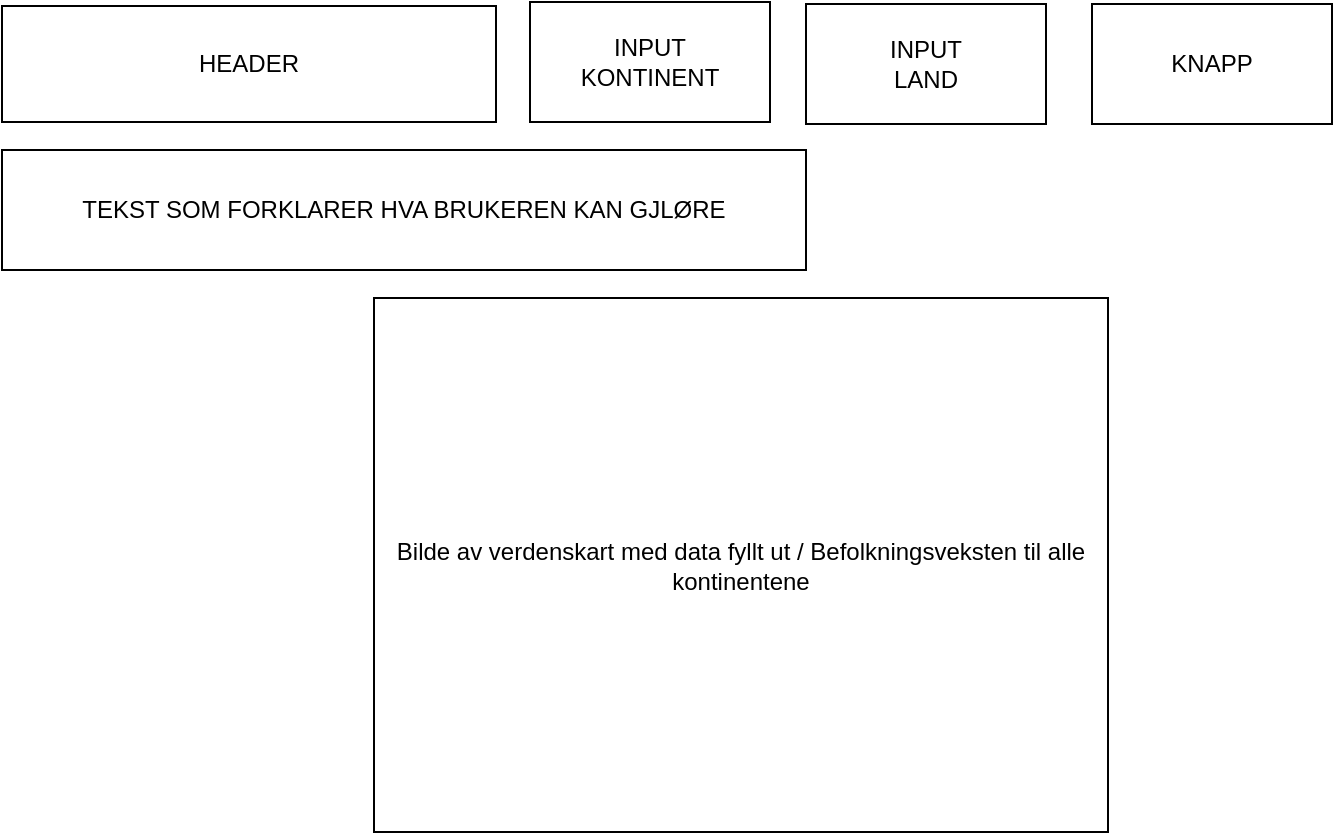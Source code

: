 <mxfile>
    <diagram id="A2ku0yjqqK3kB1jhPvBD" name="Page-1">
        <mxGraphModel dx="953" dy="449" grid="0" gridSize="10" guides="1" tooltips="1" connect="1" arrows="1" fold="1" page="1" pageScale="1" pageWidth="827" pageHeight="1169" math="0" shadow="0">
            <root>
                <mxCell id="0"/>
                <mxCell id="1" parent="0"/>
                <mxCell id="2" value="Bilde av verdenskart med data fyllt ut / Befolkningsveksten til alle&lt;br&gt;kontinentene" style="rounded=0;whiteSpace=wrap;html=1;" parent="1" vertex="1">
                    <mxGeometry x="230" y="184" width="367" height="267" as="geometry"/>
                </mxCell>
                <mxCell id="3" value="HEADER" style="rounded=0;whiteSpace=wrap;html=1;" parent="1" vertex="1">
                    <mxGeometry x="44" y="38" width="247" height="58" as="geometry"/>
                </mxCell>
                <mxCell id="4" value="TEKST SOM FORKLARER HVA BRUKEREN KAN GJLØRE" style="rounded=0;whiteSpace=wrap;html=1;" parent="1" vertex="1">
                    <mxGeometry x="44" y="110" width="402" height="60" as="geometry"/>
                </mxCell>
                <mxCell id="5" value="INPUT&lt;br&gt;KONTINENT" style="rounded=0;whiteSpace=wrap;html=1;" parent="1" vertex="1">
                    <mxGeometry x="308" y="36" width="120" height="60" as="geometry"/>
                </mxCell>
                <mxCell id="6" value="INPUT&lt;br&gt;LAND" style="rounded=0;whiteSpace=wrap;html=1;" parent="1" vertex="1">
                    <mxGeometry x="446" y="37" width="120" height="60" as="geometry"/>
                </mxCell>
                <mxCell id="7" value="KNAPP" style="rounded=0;whiteSpace=wrap;html=1;" parent="1" vertex="1">
                    <mxGeometry x="589" y="37" width="120" height="60" as="geometry"/>
                </mxCell>
            </root>
        </mxGraphModel>
    </diagram>
</mxfile>